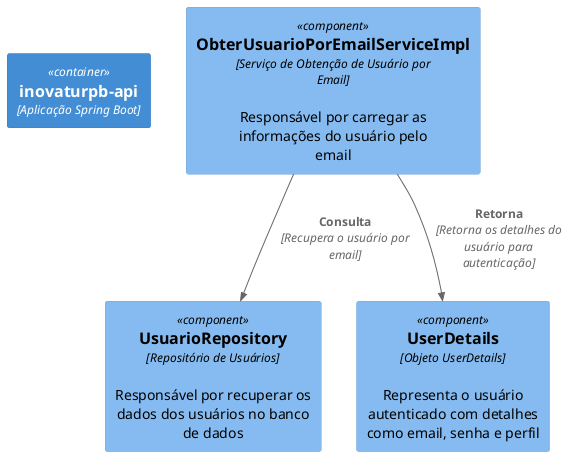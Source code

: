 @startuml
!define C4_COMPONENT
!include <C4/C4_Component.puml>

Container(app, "inovaturpb-api", "Aplicação Spring Boot")

' Componentes envolvidos no processo de obtenção do usuário
Component(service, "ObterUsuarioPorEmailServiceImpl", "Serviço de Obtenção de Usuário por Email", "Responsável por carregar as informações do usuário pelo email")

' Repositório de usuários
Component(usuarioRepository, "UsuarioRepository", "Repositório de Usuários", "Responsável por recuperar os dados dos usuários no banco de dados")

' UserDetails
Component(userDetails, "UserDetails", "Objeto UserDetails", "Representa o usuário autenticado com detalhes como email, senha e perfil")

' Relacionamentos
Rel(service, usuarioRepository, "Consulta", "Recupera o usuário por email")
Rel(service, userDetails, "Retorna", "Retorna os detalhes do usuário para autenticação")

@enduml
